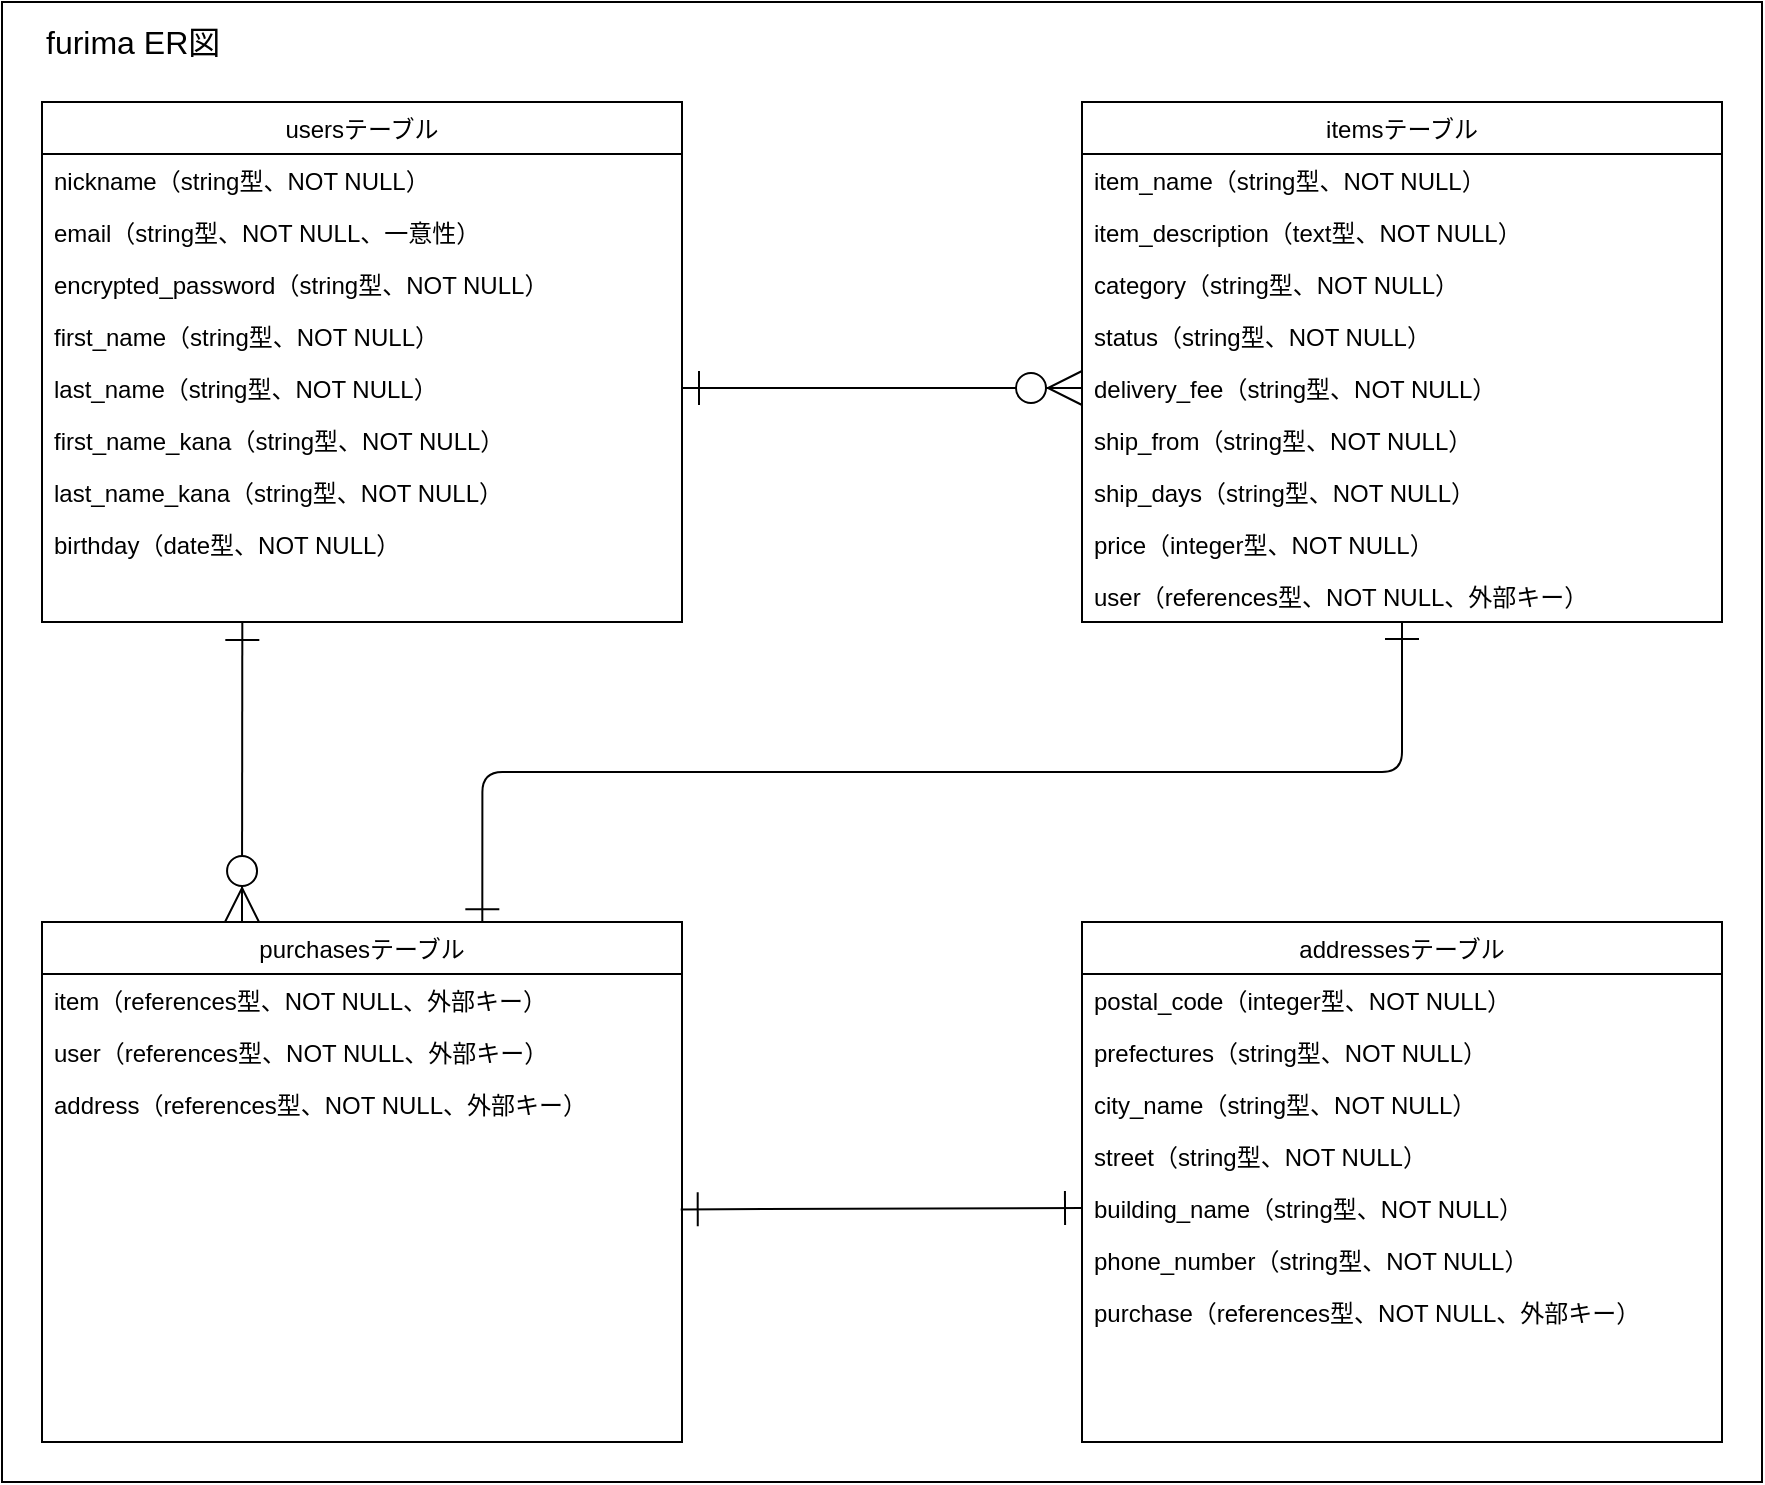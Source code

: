 <mxfile>
    <diagram id="FiyM0h7yDp3gIrNyb5ce" name="ページ1">
        <mxGraphModel dx="972" dy="680" grid="1" gridSize="10" guides="1" tooltips="1" connect="1" arrows="1" fold="1" page="1" pageScale="1" pageWidth="1169" pageHeight="827" background="#FFFFFF" math="0" shadow="0">
            <root>
                <mxCell id="0"/>
                <mxCell id="1" parent="0"/>
                <mxCell id="48" value="" style="rounded=0;whiteSpace=wrap;html=1;fontSize=12;fontColor=#000000;strokeColor=#000000;fillColor=none;" vertex="1" parent="1">
                    <mxGeometry x="120" y="40" width="880" height="740" as="geometry"/>
                </mxCell>
                <mxCell id="2" value="&lt;font color=&quot;#000000&quot; style=&quot;font-size: 16px;&quot;&gt;furima ER図&lt;/font&gt;" style="text;html=1;align=left;verticalAlign=middle;resizable=0;points=[];autosize=1;strokeColor=none;fontSize=16;" vertex="1" parent="1">
                    <mxGeometry x="140" y="50" width="100" height="20" as="geometry"/>
                </mxCell>
                <mxCell id="3" value="itemsテーブル" style="swimlane;fontStyle=0;childLayout=stackLayout;horizontal=1;startSize=26;horizontalStack=0;resizeParent=1;resizeParentMax=0;resizeLast=0;collapsible=1;marginBottom=0;fontSize=12;fillColor=#FFFFFF;fontColor=#000000;strokeColor=#000000;" vertex="1" parent="1">
                    <mxGeometry x="660" y="90" width="320" height="260" as="geometry"/>
                </mxCell>
                <mxCell id="4" value="item_name（string型、NOT NULL）" style="text;strokeColor=none;fillColor=none;align=left;verticalAlign=top;spacingLeft=4;spacingRight=4;overflow=hidden;rotatable=0;points=[[0,0.5],[1,0.5]];portConstraint=eastwest;fontColor=#000000;" vertex="1" parent="3">
                    <mxGeometry y="26" width="320" height="26" as="geometry"/>
                </mxCell>
                <mxCell id="5" value="item_description（text型、NOT NULL）" style="text;strokeColor=none;fillColor=none;align=left;verticalAlign=top;spacingLeft=4;spacingRight=4;overflow=hidden;rotatable=0;points=[[0,0.5],[1,0.5]];portConstraint=eastwest;fontColor=#000000;" vertex="1" parent="3">
                    <mxGeometry y="52" width="320" height="26" as="geometry"/>
                </mxCell>
                <mxCell id="6" value="category（string型、NOT NULL）" style="text;strokeColor=none;fillColor=none;align=left;verticalAlign=top;spacingLeft=4;spacingRight=4;overflow=hidden;rotatable=0;points=[[0,0.5],[1,0.5]];portConstraint=eastwest;fontColor=#000000;" vertex="1" parent="3">
                    <mxGeometry y="78" width="320" height="26" as="geometry"/>
                </mxCell>
                <mxCell id="9" value="status（string型、NOT NULL）" style="text;strokeColor=none;fillColor=none;align=left;verticalAlign=top;spacingLeft=4;spacingRight=4;overflow=hidden;rotatable=0;points=[[0,0.5],[1,0.5]];portConstraint=eastwest;fontColor=#000000;" vertex="1" parent="3">
                    <mxGeometry y="104" width="320" height="26" as="geometry"/>
                </mxCell>
                <mxCell id="10" value="delivery_fee（string型、NOT NULL）" style="text;strokeColor=none;fillColor=none;align=left;verticalAlign=top;spacingLeft=4;spacingRight=4;overflow=hidden;rotatable=0;points=[[0,0.5],[1,0.5]];portConstraint=eastwest;fontColor=#000000;" vertex="1" parent="3">
                    <mxGeometry y="130" width="320" height="26" as="geometry"/>
                </mxCell>
                <mxCell id="11" value="ship_from（string型、NOT NULL）" style="text;strokeColor=none;fillColor=none;align=left;verticalAlign=top;spacingLeft=4;spacingRight=4;overflow=hidden;rotatable=0;points=[[0,0.5],[1,0.5]];portConstraint=eastwest;fontColor=#000000;" vertex="1" parent="3">
                    <mxGeometry y="156" width="320" height="26" as="geometry"/>
                </mxCell>
                <mxCell id="12" value="ship_days（string型、NOT NULL）" style="text;strokeColor=none;fillColor=none;align=left;verticalAlign=top;spacingLeft=4;spacingRight=4;overflow=hidden;rotatable=0;points=[[0,0.5],[1,0.5]];portConstraint=eastwest;fontColor=#000000;" vertex="1" parent="3">
                    <mxGeometry y="182" width="320" height="26" as="geometry"/>
                </mxCell>
                <mxCell id="13" value="price（integer型、NOT NULL）" style="text;strokeColor=none;fillColor=none;align=left;verticalAlign=top;spacingLeft=4;spacingRight=4;overflow=hidden;rotatable=0;points=[[0,0.5],[1,0.5]];portConstraint=eastwest;fontColor=#000000;" vertex="1" parent="3">
                    <mxGeometry y="208" width="320" height="26" as="geometry"/>
                </mxCell>
                <mxCell id="14" value="user（references型、NOT NULL、外部キー）" style="text;strokeColor=none;fillColor=none;align=left;verticalAlign=top;spacingLeft=4;spacingRight=4;overflow=hidden;rotatable=0;points=[[0,0.5],[1,0.5]];portConstraint=eastwest;fontColor=#000000;" vertex="1" parent="3">
                    <mxGeometry y="234" width="320" height="26" as="geometry"/>
                </mxCell>
                <mxCell id="16" value="usersテーブル" style="swimlane;fontStyle=0;childLayout=stackLayout;horizontal=1;startSize=26;horizontalStack=0;resizeParent=1;resizeParentMax=0;resizeLast=0;collapsible=1;marginBottom=0;fontSize=12;fillColor=#FFFFFF;fontColor=#000000;strokeColor=#000000;" vertex="1" parent="1">
                    <mxGeometry x="140" y="90" width="320" height="260" as="geometry"/>
                </mxCell>
                <mxCell id="17" value="nickname（string型、NOT NULL）" style="text;strokeColor=none;fillColor=none;align=left;verticalAlign=top;spacingLeft=4;spacingRight=4;overflow=hidden;rotatable=0;points=[[0,0.5],[1,0.5]];portConstraint=eastwest;fontColor=#000000;" vertex="1" parent="16">
                    <mxGeometry y="26" width="320" height="26" as="geometry"/>
                </mxCell>
                <mxCell id="18" value="email（string型、NOT NULL、一意性）" style="text;strokeColor=none;fillColor=none;align=left;verticalAlign=top;spacingLeft=4;spacingRight=4;overflow=hidden;rotatable=0;points=[[0,0.5],[1,0.5]];portConstraint=eastwest;fontColor=#000000;" vertex="1" parent="16">
                    <mxGeometry y="52" width="320" height="26" as="geometry"/>
                </mxCell>
                <mxCell id="19" value="encrypted_password（string型、NOT NULL）" style="text;strokeColor=none;fillColor=none;align=left;verticalAlign=top;spacingLeft=4;spacingRight=4;overflow=hidden;rotatable=0;points=[[0,0.5],[1,0.5]];portConstraint=eastwest;fontColor=#000000;" vertex="1" parent="16">
                    <mxGeometry y="78" width="320" height="26" as="geometry"/>
                </mxCell>
                <mxCell id="20" value="first_name（string型、NOT NULL）" style="text;strokeColor=none;fillColor=none;align=left;verticalAlign=top;spacingLeft=4;spacingRight=4;overflow=hidden;rotatable=0;points=[[0,0.5],[1,0.5]];portConstraint=eastwest;fontColor=#000000;" vertex="1" parent="16">
                    <mxGeometry y="104" width="320" height="26" as="geometry"/>
                </mxCell>
                <mxCell id="21" value="last_name（string型、NOT NULL）" style="text;strokeColor=none;fillColor=none;align=left;verticalAlign=top;spacingLeft=4;spacingRight=4;overflow=hidden;rotatable=0;points=[[0,0.5],[1,0.5]];portConstraint=eastwest;fontColor=#000000;" vertex="1" parent="16">
                    <mxGeometry y="130" width="320" height="26" as="geometry"/>
                </mxCell>
                <mxCell id="22" value="first_name_kana（string型、NOT NULL）" style="text;strokeColor=none;fillColor=none;align=left;verticalAlign=top;spacingLeft=4;spacingRight=4;overflow=hidden;rotatable=0;points=[[0,0.5],[1,0.5]];portConstraint=eastwest;fontColor=#000000;" vertex="1" parent="16">
                    <mxGeometry y="156" width="320" height="26" as="geometry"/>
                </mxCell>
                <mxCell id="23" value="last_name_kana（string型、NOT NULL）" style="text;strokeColor=none;fillColor=none;align=left;verticalAlign=top;spacingLeft=4;spacingRight=4;overflow=hidden;rotatable=0;points=[[0,0.5],[1,0.5]];portConstraint=eastwest;fontColor=#000000;" vertex="1" parent="16">
                    <mxGeometry y="182" width="320" height="26" as="geometry"/>
                </mxCell>
                <mxCell id="24" value="birthday（date型、NOT NULL）" style="text;strokeColor=none;fillColor=none;align=left;verticalAlign=top;spacingLeft=4;spacingRight=4;overflow=hidden;rotatable=0;points=[[0,0.5],[1,0.5]];portConstraint=eastwest;fontColor=#000000;" vertex="1" parent="16">
                    <mxGeometry y="208" width="320" height="52" as="geometry"/>
                </mxCell>
                <mxCell id="50" style="edgeStyle=none;html=1;entryX=0.313;entryY=1.01;entryDx=0;entryDy=0;entryPerimeter=0;fontSize=12;fontColor=#000000;strokeColor=#000000;endArrow=ERone;endFill=0;startArrow=ERzeroToMany;startFill=1;endSize=15;startSize=15;" edge="1" parent="1" target="24">
                    <mxGeometry relative="1" as="geometry">
                        <mxPoint x="240" y="500" as="sourcePoint"/>
                    </mxGeometry>
                </mxCell>
                <mxCell id="52" style="edgeStyle=orthogonalEdgeStyle;html=1;exitX=0.688;exitY=0.008;exitDx=0;exitDy=0;entryX=0.5;entryY=1;entryDx=0;entryDy=0;entryPerimeter=0;fontSize=12;fontColor=#000000;startArrow=ERone;startFill=0;endArrow=ERone;endFill=0;startSize=15;endSize=15;strokeColor=#000000;exitPerimeter=0;" edge="1" parent="1" source="26" target="14">
                    <mxGeometry relative="1" as="geometry"/>
                </mxCell>
                <mxCell id="26" value="purchasesテーブル" style="swimlane;fontStyle=0;childLayout=stackLayout;horizontal=1;startSize=26;horizontalStack=0;resizeParent=1;resizeParentMax=0;resizeLast=0;collapsible=1;marginBottom=0;fontSize=12;fillColor=#FFFFFF;fontColor=#000000;strokeColor=#000000;" vertex="1" parent="1">
                    <mxGeometry x="140" y="500" width="320" height="260" as="geometry"/>
                </mxCell>
                <mxCell id="35" value="item（references型、NOT NULL、外部キー）" style="text;strokeColor=none;fillColor=none;align=left;verticalAlign=top;spacingLeft=4;spacingRight=4;overflow=hidden;rotatable=0;points=[[0,0.5],[1,0.5]];portConstraint=eastwest;fontColor=#000000;" vertex="1" parent="26">
                    <mxGeometry y="26" width="320" height="26" as="geometry"/>
                </mxCell>
                <mxCell id="36" value="user（references型、NOT NULL、外部キー）" style="text;strokeColor=none;fillColor=none;align=left;verticalAlign=top;spacingLeft=4;spacingRight=4;overflow=hidden;rotatable=0;points=[[0,0.5],[1,0.5]];portConstraint=eastwest;fontColor=#000000;" vertex="1" parent="26">
                    <mxGeometry y="52" width="320" height="26" as="geometry"/>
                </mxCell>
                <mxCell id="37" value="address（references型、NOT NULL、外部キー）" style="text;strokeColor=none;fillColor=none;align=left;verticalAlign=top;spacingLeft=4;spacingRight=4;overflow=hidden;rotatable=0;points=[[0,0.5],[1,0.5]];portConstraint=eastwest;fontColor=#000000;" vertex="1" parent="26">
                    <mxGeometry y="78" width="320" height="182" as="geometry"/>
                </mxCell>
                <mxCell id="38" value="addressesテーブル" style="swimlane;fontStyle=0;childLayout=stackLayout;horizontal=1;startSize=26;horizontalStack=0;resizeParent=1;resizeParentMax=0;resizeLast=0;collapsible=1;marginBottom=0;fontSize=12;fillColor=#FFFFFF;fontColor=#000000;strokeColor=#000000;" vertex="1" parent="1">
                    <mxGeometry x="660" y="500" width="320" height="260" as="geometry"/>
                </mxCell>
                <mxCell id="39" value="postal_code（integer型、NOT NULL）" style="text;strokeColor=none;fillColor=none;align=left;verticalAlign=top;spacingLeft=4;spacingRight=4;overflow=hidden;rotatable=0;points=[[0,0.5],[1,0.5]];portConstraint=eastwest;fontColor=#000000;" vertex="1" parent="38">
                    <mxGeometry y="26" width="320" height="26" as="geometry"/>
                </mxCell>
                <mxCell id="40" value="prefectures（string型、NOT NULL）" style="text;strokeColor=none;fillColor=none;align=left;verticalAlign=top;spacingLeft=4;spacingRight=4;overflow=hidden;rotatable=0;points=[[0,0.5],[1,0.5]];portConstraint=eastwest;fontColor=#000000;" vertex="1" parent="38">
                    <mxGeometry y="52" width="320" height="26" as="geometry"/>
                </mxCell>
                <mxCell id="41" value="city_name（string型、NOT NULL）" style="text;strokeColor=none;fillColor=none;align=left;verticalAlign=top;spacingLeft=4;spacingRight=4;overflow=hidden;rotatable=0;points=[[0,0.5],[1,0.5]];portConstraint=eastwest;fontColor=#000000;" vertex="1" parent="38">
                    <mxGeometry y="78" width="320" height="26" as="geometry"/>
                </mxCell>
                <mxCell id="42" value="street（string型、NOT NULL）" style="text;strokeColor=none;fillColor=none;align=left;verticalAlign=top;spacingLeft=4;spacingRight=4;overflow=hidden;rotatable=0;points=[[0,0.5],[1,0.5]];portConstraint=eastwest;fontColor=#000000;" vertex="1" parent="38">
                    <mxGeometry y="104" width="320" height="26" as="geometry"/>
                </mxCell>
                <mxCell id="43" value="building_name（string型、NOT NULL）" style="text;strokeColor=none;fillColor=none;align=left;verticalAlign=top;spacingLeft=4;spacingRight=4;overflow=hidden;rotatable=0;points=[[0,0.5],[1,0.5]];portConstraint=eastwest;fontColor=#000000;" vertex="1" parent="38">
                    <mxGeometry y="130" width="320" height="26" as="geometry"/>
                </mxCell>
                <mxCell id="44" value="phone_number（string型、NOT NULL）" style="text;strokeColor=none;fillColor=none;align=left;verticalAlign=top;spacingLeft=4;spacingRight=4;overflow=hidden;rotatable=0;points=[[0,0.5],[1,0.5]];portConstraint=eastwest;fontColor=#000000;" vertex="1" parent="38">
                    <mxGeometry y="156" width="320" height="26" as="geometry"/>
                </mxCell>
                <mxCell id="47" value="purchase（references型、NOT NULL、外部キー）" style="text;strokeColor=none;fillColor=none;align=left;verticalAlign=top;spacingLeft=4;spacingRight=4;overflow=hidden;rotatable=0;points=[[0,0.5],[1,0.5]];portConstraint=eastwest;fontColor=#000000;" vertex="1" parent="38">
                    <mxGeometry y="182" width="320" height="78" as="geometry"/>
                </mxCell>
                <mxCell id="51" style="edgeStyle=none;html=1;exitX=0;exitY=0.5;exitDx=0;exitDy=0;fontSize=12;fontColor=#000000;startArrow=ERzeroToMany;startFill=1;endArrow=ERone;endFill=0;startSize=15;endSize=15;strokeColor=#000000;entryX=1;entryY=0.5;entryDx=0;entryDy=0;" edge="1" parent="1" source="10" target="21">
                    <mxGeometry relative="1" as="geometry"/>
                </mxCell>
                <mxCell id="54" style="edgeStyle=none;html=1;exitX=0;exitY=0.5;exitDx=0;exitDy=0;entryX=0.998;entryY=0.361;entryDx=0;entryDy=0;entryPerimeter=0;fontSize=12;fontColor=#000000;startArrow=ERone;startFill=0;endArrow=ERone;endFill=0;startSize=15;endSize=15;strokeColor=#000000;" edge="1" parent="1" source="43" target="37">
                    <mxGeometry relative="1" as="geometry"/>
                </mxCell>
            </root>
        </mxGraphModel>
    </diagram>
</mxfile>